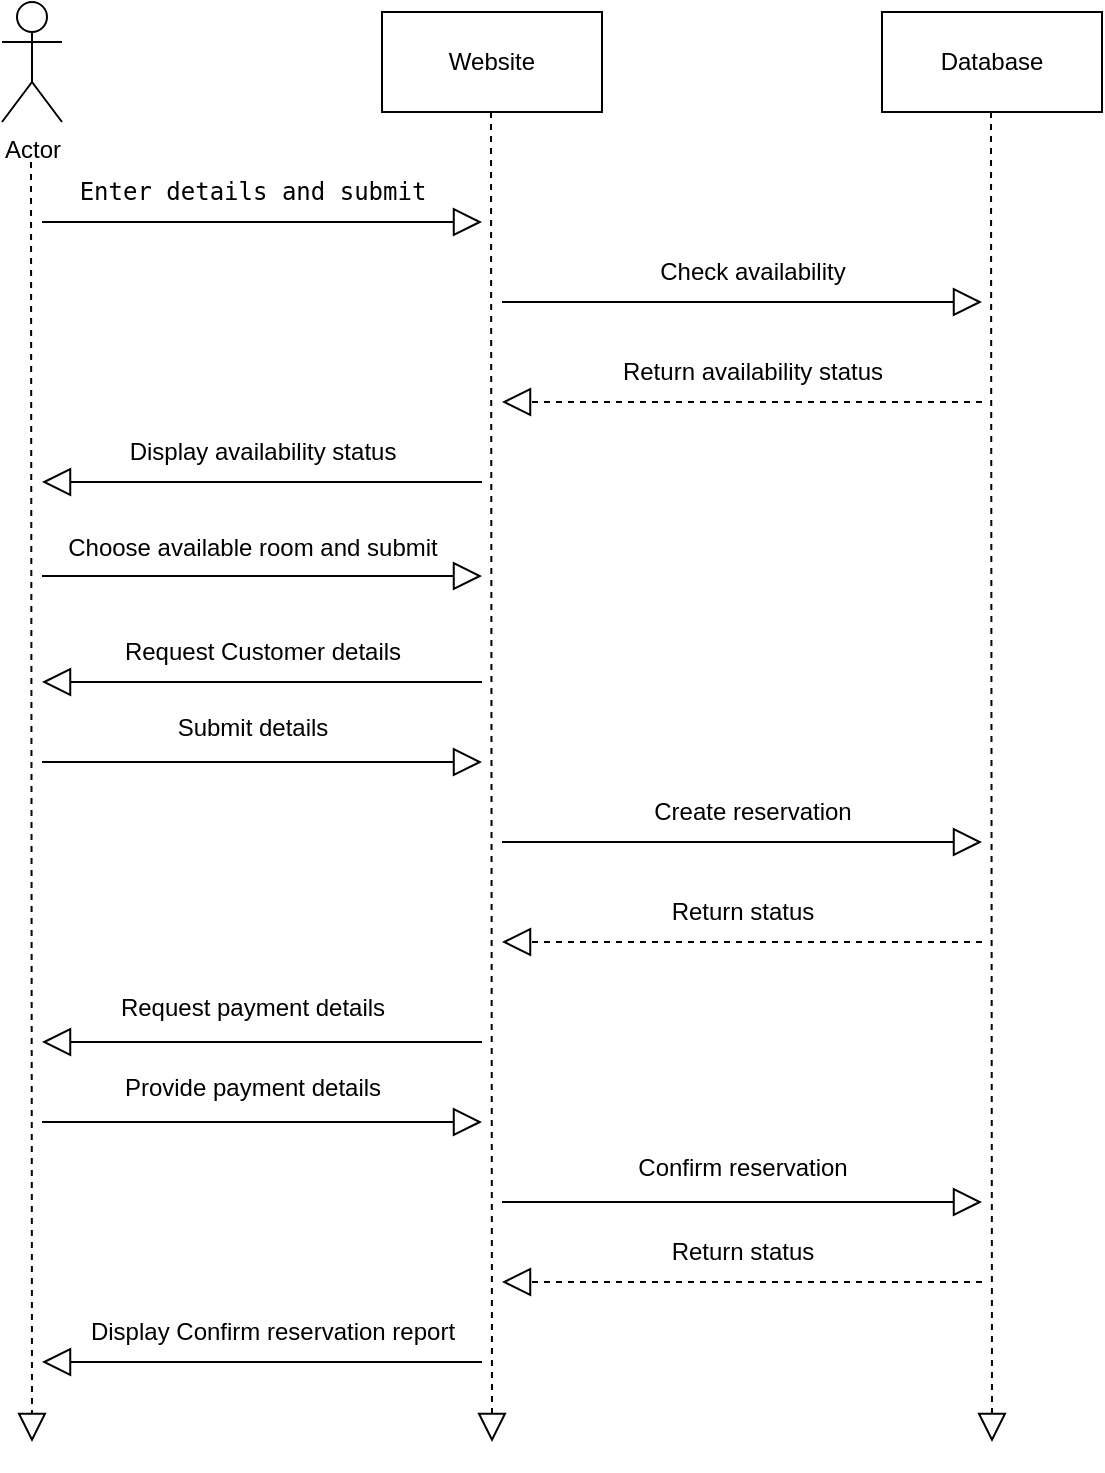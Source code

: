 <mxfile version="21.2.9" type="github">
  <diagram name="Page-1" id="jLXld2J52kVLUNSMFYsZ">
    <mxGraphModel dx="954" dy="513" grid="1" gridSize="10" guides="1" tooltips="1" connect="1" arrows="1" fold="1" page="1" pageScale="1" pageWidth="850" pageHeight="1100" math="0" shadow="0">
      <root>
        <mxCell id="0" />
        <mxCell id="1" parent="0" />
        <mxCell id="oS4C2-0KmPkivQhurHeU-1" value="Actor" style="shape=umlActor;verticalLabelPosition=bottom;verticalAlign=top;html=1;outlineConnect=0;" vertex="1" parent="1">
          <mxGeometry x="110" y="40" width="30" height="60" as="geometry" />
        </mxCell>
        <mxCell id="oS4C2-0KmPkivQhurHeU-2" value="Database" style="html=1;whiteSpace=wrap;" vertex="1" parent="1">
          <mxGeometry x="550" y="45" width="110" height="50" as="geometry" />
        </mxCell>
        <mxCell id="oS4C2-0KmPkivQhurHeU-3" value="Website" style="html=1;whiteSpace=wrap;" vertex="1" parent="1">
          <mxGeometry x="300" y="45" width="110" height="50" as="geometry" />
        </mxCell>
        <mxCell id="oS4C2-0KmPkivQhurHeU-6" value="" style="endArrow=block;dashed=1;endFill=0;endSize=12;html=1;rounded=0;" edge="1" parent="1">
          <mxGeometry width="160" relative="1" as="geometry">
            <mxPoint x="124.5" y="120" as="sourcePoint" />
            <mxPoint x="125" y="760" as="targetPoint" />
          </mxGeometry>
        </mxCell>
        <mxCell id="oS4C2-0KmPkivQhurHeU-7" value="" style="endArrow=block;dashed=1;endFill=0;endSize=12;html=1;rounded=0;" edge="1" parent="1">
          <mxGeometry width="160" relative="1" as="geometry">
            <mxPoint x="354.5" y="95" as="sourcePoint" />
            <mxPoint x="355" y="760" as="targetPoint" />
          </mxGeometry>
        </mxCell>
        <mxCell id="oS4C2-0KmPkivQhurHeU-8" value="" style="endArrow=block;dashed=1;endFill=0;endSize=12;html=1;rounded=0;" edge="1" parent="1">
          <mxGeometry width="160" relative="1" as="geometry">
            <mxPoint x="604.5" y="95" as="sourcePoint" />
            <mxPoint x="605" y="760" as="targetPoint" />
          </mxGeometry>
        </mxCell>
        <mxCell id="oS4C2-0KmPkivQhurHeU-9" value="" style="endArrow=block;endFill=0;endSize=12;html=1;rounded=0;" edge="1" parent="1">
          <mxGeometry width="160" relative="1" as="geometry">
            <mxPoint x="130" y="150" as="sourcePoint" />
            <mxPoint x="350" y="150" as="targetPoint" />
          </mxGeometry>
        </mxCell>
        <mxCell id="oS4C2-0KmPkivQhurHeU-10" value="&lt;pre&gt;&lt;code class=&quot;!whitespace-pre hljs language-rust&quot;&gt;Enter details and submit&lt;/code&gt;&lt;/pre&gt;" style="text;html=1;align=center;verticalAlign=middle;resizable=0;points=[];autosize=1;strokeColor=none;fillColor=none;" vertex="1" parent="1">
          <mxGeometry x="140" y="110" width="190" height="50" as="geometry" />
        </mxCell>
        <mxCell id="oS4C2-0KmPkivQhurHeU-11" value="" style="endArrow=block;endFill=0;endSize=12;html=1;rounded=0;" edge="1" parent="1">
          <mxGeometry width="160" relative="1" as="geometry">
            <mxPoint x="360" y="190" as="sourcePoint" />
            <mxPoint x="600" y="190" as="targetPoint" />
          </mxGeometry>
        </mxCell>
        <mxCell id="oS4C2-0KmPkivQhurHeU-12" value="Check availability" style="text;html=1;align=center;verticalAlign=middle;resizable=0;points=[];autosize=1;strokeColor=none;fillColor=none;" vertex="1" parent="1">
          <mxGeometry x="425" y="160" width="120" height="30" as="geometry" />
        </mxCell>
        <mxCell id="oS4C2-0KmPkivQhurHeU-13" value="" style="endArrow=block;endFill=0;endSize=12;html=1;rounded=0;dashed=1;" edge="1" parent="1">
          <mxGeometry width="160" relative="1" as="geometry">
            <mxPoint x="600" y="240" as="sourcePoint" />
            <mxPoint x="360" y="240" as="targetPoint" />
          </mxGeometry>
        </mxCell>
        <mxCell id="oS4C2-0KmPkivQhurHeU-14" value="Return availability status" style="text;html=1;align=center;verticalAlign=middle;resizable=0;points=[];autosize=1;strokeColor=none;fillColor=none;" vertex="1" parent="1">
          <mxGeometry x="405" y="210" width="160" height="30" as="geometry" />
        </mxCell>
        <mxCell id="oS4C2-0KmPkivQhurHeU-16" value="" style="endArrow=block;endFill=0;endSize=12;html=1;rounded=0;" edge="1" parent="1">
          <mxGeometry width="160" relative="1" as="geometry">
            <mxPoint x="350" y="280" as="sourcePoint" />
            <mxPoint x="130" y="280" as="targetPoint" />
          </mxGeometry>
        </mxCell>
        <mxCell id="oS4C2-0KmPkivQhurHeU-17" value="Display availability status" style="text;html=1;align=center;verticalAlign=middle;resizable=0;points=[];autosize=1;strokeColor=none;fillColor=none;" vertex="1" parent="1">
          <mxGeometry x="160" y="250" width="160" height="30" as="geometry" />
        </mxCell>
        <mxCell id="oS4C2-0KmPkivQhurHeU-18" value="" style="endArrow=block;endFill=0;endSize=12;html=1;rounded=0;" edge="1" parent="1">
          <mxGeometry width="160" relative="1" as="geometry">
            <mxPoint x="130" y="420" as="sourcePoint" />
            <mxPoint x="350" y="420" as="targetPoint" />
          </mxGeometry>
        </mxCell>
        <mxCell id="oS4C2-0KmPkivQhurHeU-19" value="Choose available room and submit" style="text;html=1;align=center;verticalAlign=middle;resizable=0;points=[];autosize=1;strokeColor=none;fillColor=none;" vertex="1" parent="1">
          <mxGeometry x="125" y="298" width="220" height="30" as="geometry" />
        </mxCell>
        <mxCell id="oS4C2-0KmPkivQhurHeU-20" value="" style="endArrow=block;endFill=0;endSize=12;html=1;rounded=0;" edge="1" parent="1">
          <mxGeometry width="160" relative="1" as="geometry">
            <mxPoint x="350" y="380" as="sourcePoint" />
            <mxPoint x="130" y="380" as="targetPoint" />
          </mxGeometry>
        </mxCell>
        <mxCell id="oS4C2-0KmPkivQhurHeU-21" value="Request Customer details" style="text;html=1;align=center;verticalAlign=middle;resizable=0;points=[];autosize=1;strokeColor=none;fillColor=none;" vertex="1" parent="1">
          <mxGeometry x="155" y="350" width="170" height="30" as="geometry" />
        </mxCell>
        <mxCell id="oS4C2-0KmPkivQhurHeU-22" value="Submit details" style="text;html=1;align=center;verticalAlign=middle;resizable=0;points=[];autosize=1;strokeColor=none;fillColor=none;" vertex="1" parent="1">
          <mxGeometry x="185" y="388" width="100" height="30" as="geometry" />
        </mxCell>
        <mxCell id="oS4C2-0KmPkivQhurHeU-23" value="" style="endArrow=block;endFill=0;endSize=12;html=1;rounded=0;" edge="1" parent="1">
          <mxGeometry width="160" relative="1" as="geometry">
            <mxPoint x="130" y="327" as="sourcePoint" />
            <mxPoint x="350" y="327" as="targetPoint" />
          </mxGeometry>
        </mxCell>
        <mxCell id="oS4C2-0KmPkivQhurHeU-24" value="" style="endArrow=block;endFill=0;endSize=12;html=1;rounded=0;" edge="1" parent="1">
          <mxGeometry width="160" relative="1" as="geometry">
            <mxPoint x="360" y="460" as="sourcePoint" />
            <mxPoint x="600" y="460" as="targetPoint" />
          </mxGeometry>
        </mxCell>
        <mxCell id="oS4C2-0KmPkivQhurHeU-25" value="Create reservation" style="text;html=1;align=center;verticalAlign=middle;resizable=0;points=[];autosize=1;strokeColor=none;fillColor=none;" vertex="1" parent="1">
          <mxGeometry x="425" y="430" width="120" height="30" as="geometry" />
        </mxCell>
        <mxCell id="oS4C2-0KmPkivQhurHeU-26" value="" style="endArrow=block;endFill=0;endSize=12;html=1;rounded=0;dashed=1;" edge="1" parent="1">
          <mxGeometry width="160" relative="1" as="geometry">
            <mxPoint x="600" y="510" as="sourcePoint" />
            <mxPoint x="360" y="510" as="targetPoint" />
          </mxGeometry>
        </mxCell>
        <mxCell id="oS4C2-0KmPkivQhurHeU-27" value="Return status" style="text;html=1;align=center;verticalAlign=middle;resizable=0;points=[];autosize=1;strokeColor=none;fillColor=none;" vertex="1" parent="1">
          <mxGeometry x="430" y="480" width="100" height="30" as="geometry" />
        </mxCell>
        <mxCell id="oS4C2-0KmPkivQhurHeU-28" value="" style="endArrow=block;endFill=0;endSize=12;html=1;rounded=0;" edge="1" parent="1">
          <mxGeometry width="160" relative="1" as="geometry">
            <mxPoint x="350" y="560" as="sourcePoint" />
            <mxPoint x="130" y="560" as="targetPoint" />
          </mxGeometry>
        </mxCell>
        <mxCell id="oS4C2-0KmPkivQhurHeU-29" value="Request payment details" style="text;html=1;align=center;verticalAlign=middle;resizable=0;points=[];autosize=1;strokeColor=none;fillColor=none;" vertex="1" parent="1">
          <mxGeometry x="155" y="528" width="160" height="30" as="geometry" />
        </mxCell>
        <mxCell id="oS4C2-0KmPkivQhurHeU-30" value="" style="endArrow=block;endFill=0;endSize=12;html=1;rounded=0;" edge="1" parent="1">
          <mxGeometry width="160" relative="1" as="geometry">
            <mxPoint x="130" y="600" as="sourcePoint" />
            <mxPoint x="350" y="600" as="targetPoint" />
          </mxGeometry>
        </mxCell>
        <mxCell id="oS4C2-0KmPkivQhurHeU-31" value="Provide payment details" style="text;html=1;align=center;verticalAlign=middle;resizable=0;points=[];autosize=1;strokeColor=none;fillColor=none;" vertex="1" parent="1">
          <mxGeometry x="160" y="568" width="150" height="30" as="geometry" />
        </mxCell>
        <mxCell id="oS4C2-0KmPkivQhurHeU-32" value="" style="endArrow=block;endFill=0;endSize=12;html=1;rounded=0;" edge="1" parent="1">
          <mxGeometry width="160" relative="1" as="geometry">
            <mxPoint x="360" y="640" as="sourcePoint" />
            <mxPoint x="600" y="640" as="targetPoint" />
          </mxGeometry>
        </mxCell>
        <mxCell id="oS4C2-0KmPkivQhurHeU-33" value="Confirm reservation" style="text;html=1;align=center;verticalAlign=middle;resizable=0;points=[];autosize=1;strokeColor=none;fillColor=none;" vertex="1" parent="1">
          <mxGeometry x="415" y="608" width="130" height="30" as="geometry" />
        </mxCell>
        <mxCell id="oS4C2-0KmPkivQhurHeU-34" value="" style="endArrow=block;endFill=0;endSize=12;html=1;rounded=0;dashed=1;" edge="1" parent="1">
          <mxGeometry width="160" relative="1" as="geometry">
            <mxPoint x="600" y="680" as="sourcePoint" />
            <mxPoint x="360" y="680" as="targetPoint" />
          </mxGeometry>
        </mxCell>
        <mxCell id="oS4C2-0KmPkivQhurHeU-35" value="Return status" style="text;html=1;align=center;verticalAlign=middle;resizable=0;points=[];autosize=1;strokeColor=none;fillColor=none;" vertex="1" parent="1">
          <mxGeometry x="430" y="650" width="100" height="30" as="geometry" />
        </mxCell>
        <mxCell id="oS4C2-0KmPkivQhurHeU-36" value="" style="endArrow=block;endFill=0;endSize=12;html=1;rounded=0;" edge="1" parent="1">
          <mxGeometry width="160" relative="1" as="geometry">
            <mxPoint x="350" y="720" as="sourcePoint" />
            <mxPoint x="130" y="720" as="targetPoint" />
          </mxGeometry>
        </mxCell>
        <mxCell id="oS4C2-0KmPkivQhurHeU-37" value="Display Confirm reservation report" style="text;html=1;align=center;verticalAlign=middle;resizable=0;points=[];autosize=1;strokeColor=none;fillColor=none;" vertex="1" parent="1">
          <mxGeometry x="140" y="690" width="210" height="30" as="geometry" />
        </mxCell>
      </root>
    </mxGraphModel>
  </diagram>
</mxfile>
